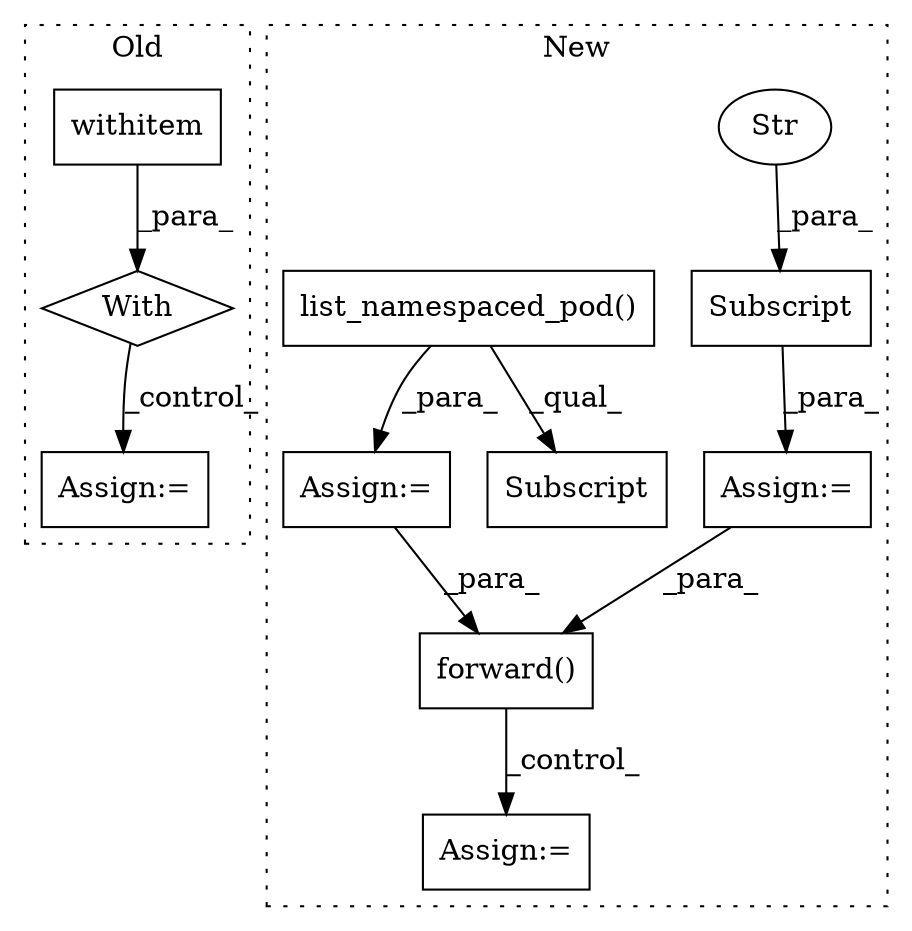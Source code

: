 digraph G {
subgraph cluster0 {
1 [label="withitem" a="49" s="351" l="4" shape="box"];
3 [label="With" a="39" s="346,355" l="5,10" shape="diamond"];
10 [label="Assign:=" a="68" s="369" l="3" shape="box"];
label = "Old";
style="dotted";
}
subgraph cluster1 {
2 [label="forward()" a="75" s="2910,3015" l="29,6" shape="box"];
4 [label="Assign:=" a="68" s="2849" l="3" shape="box"];
5 [label="Subscript" a="63" s="2852,0" l="24,0" shape="box"];
6 [label="Str" a="66" s="2863" l="12" shape="ellipse"];
7 [label="Assign:=" a="68" s="2669" l="3" shape="box"];
8 [label="list_namespaced_pod()" a="75" s="2682" l="104" shape="box"];
9 [label="Subscript" a="63" s="2682,0" l="122,0" shape="box"];
11 [label="Assign:=" a="68" s="3274" l="3" shape="box"];
label = "New";
style="dotted";
}
1 -> 3 [label="_para_"];
2 -> 11 [label="_control_"];
3 -> 10 [label="_control_"];
4 -> 2 [label="_para_"];
5 -> 4 [label="_para_"];
6 -> 5 [label="_para_"];
7 -> 2 [label="_para_"];
8 -> 7 [label="_para_"];
8 -> 9 [label="_qual_"];
}